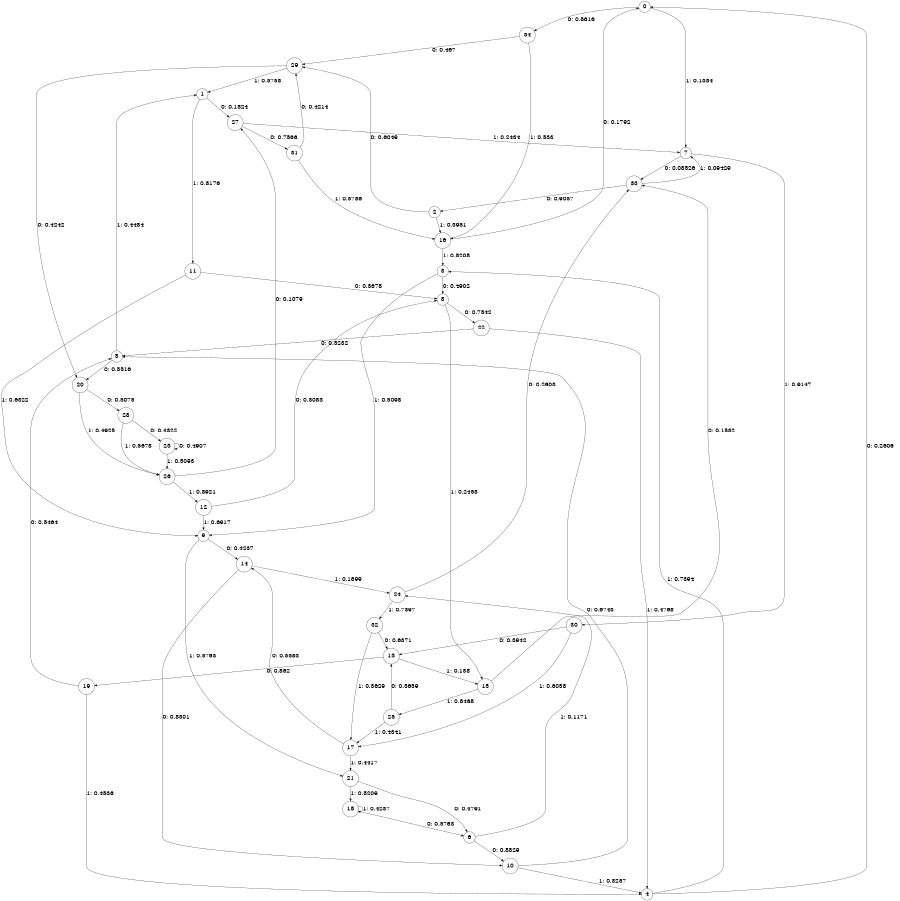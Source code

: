 digraph "ch9faceL6" {
size = "6,8.5";
ratio = "fill";
node [shape = circle];
node [fontsize = 24];
edge [fontsize = 24];
0 -> 34 [label = "0: 0.8616   "];
0 -> 7 [label = "1: 0.1384   "];
1 -> 27 [label = "0: 0.1824   "];
1 -> 11 [label = "1: 0.8176   "];
2 -> 29 [label = "0: 0.6049   "];
2 -> 16 [label = "1: 0.3951   "];
3 -> 8 [label = "0: 0.4902   "];
3 -> 9 [label = "1: 0.5098   "];
4 -> 0 [label = "0: 0.2606   "];
4 -> 3 [label = "1: 0.7394   "];
5 -> 20 [label = "0: 0.5516   "];
5 -> 1 [label = "1: 0.4484   "];
6 -> 10 [label = "0: 0.8829   "];
6 -> 24 [label = "1: 0.1171   "];
7 -> 33 [label = "0: 0.08526  "];
7 -> 30 [label = "1: 0.9147   "];
8 -> 22 [label = "0: 0.7542   "];
8 -> 15 [label = "1: 0.2458   "];
9 -> 14 [label = "0: 0.4237   "];
9 -> 21 [label = "1: 0.5763   "];
10 -> 5 [label = "0: 0.6743   "];
10 -> 4 [label = "1: 0.3257   "];
11 -> 8 [label = "0: 0.3678   "];
11 -> 9 [label = "1: 0.6322   "];
12 -> 8 [label = "0: 0.3083   "];
12 -> 9 [label = "1: 0.6917   "];
13 -> 19 [label = "0: 0.862    "];
13 -> 15 [label = "1: 0.138    "];
14 -> 10 [label = "0: 0.8301   "];
14 -> 24 [label = "1: 0.1699   "];
15 -> 33 [label = "0: 0.1532   "];
15 -> 25 [label = "1: 0.8468   "];
16 -> 0 [label = "0: 0.1792   "];
16 -> 3 [label = "1: 0.8208   "];
17 -> 14 [label = "0: 0.5583   "];
17 -> 21 [label = "1: 0.4417   "];
18 -> 6 [label = "0: 0.5763   "];
18 -> 18 [label = "1: 0.4237   "];
19 -> 5 [label = "0: 0.5464   "];
19 -> 4 [label = "1: 0.4536   "];
20 -> 28 [label = "0: 0.5075   "];
20 -> 26 [label = "1: 0.4925   "];
21 -> 6 [label = "0: 0.4791   "];
21 -> 18 [label = "1: 0.5209   "];
22 -> 5 [label = "0: 0.5232   "];
22 -> 4 [label = "1: 0.4768   "];
23 -> 23 [label = "0: 0.4907   "];
23 -> 26 [label = "1: 0.5093   "];
24 -> 33 [label = "0: 0.2603   "];
24 -> 32 [label = "1: 0.7397   "];
25 -> 13 [label = "0: 0.5659   "];
25 -> 17 [label = "1: 0.4341   "];
26 -> 27 [label = "0: 0.1079   "];
26 -> 12 [label = "1: 0.8921   "];
27 -> 31 [label = "0: 0.7566   "];
27 -> 7 [label = "1: 0.2434   "];
28 -> 23 [label = "0: 0.4322   "];
28 -> 26 [label = "1: 0.5678   "];
29 -> 20 [label = "0: 0.4242   "];
29 -> 1 [label = "1: 0.5758   "];
30 -> 13 [label = "0: 0.3942   "];
30 -> 17 [label = "1: 0.6058   "];
31 -> 29 [label = "0: 0.4214   "];
31 -> 16 [label = "1: 0.5786   "];
32 -> 13 [label = "0: 0.6371   "];
32 -> 17 [label = "1: 0.3629   "];
33 -> 2 [label = "0: 0.9057   "];
33 -> 7 [label = "1: 0.09429  "];
34 -> 29 [label = "0: 0.467    "];
34 -> 16 [label = "1: 0.533    "];
}